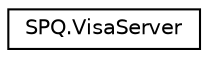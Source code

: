 digraph "Graphical Class Hierarchy"
{
  edge [fontname="Helvetica",fontsize="10",labelfontname="Helvetica",labelfontsize="10"];
  node [fontname="Helvetica",fontsize="10",shape=record];
  rankdir="LR";
  Node0 [label="SPQ.VisaServer",height=0.2,width=0.4,color="black", fillcolor="white", style="filled",URL="$class_s_p_q_1_1_visa_server.html"];
}
